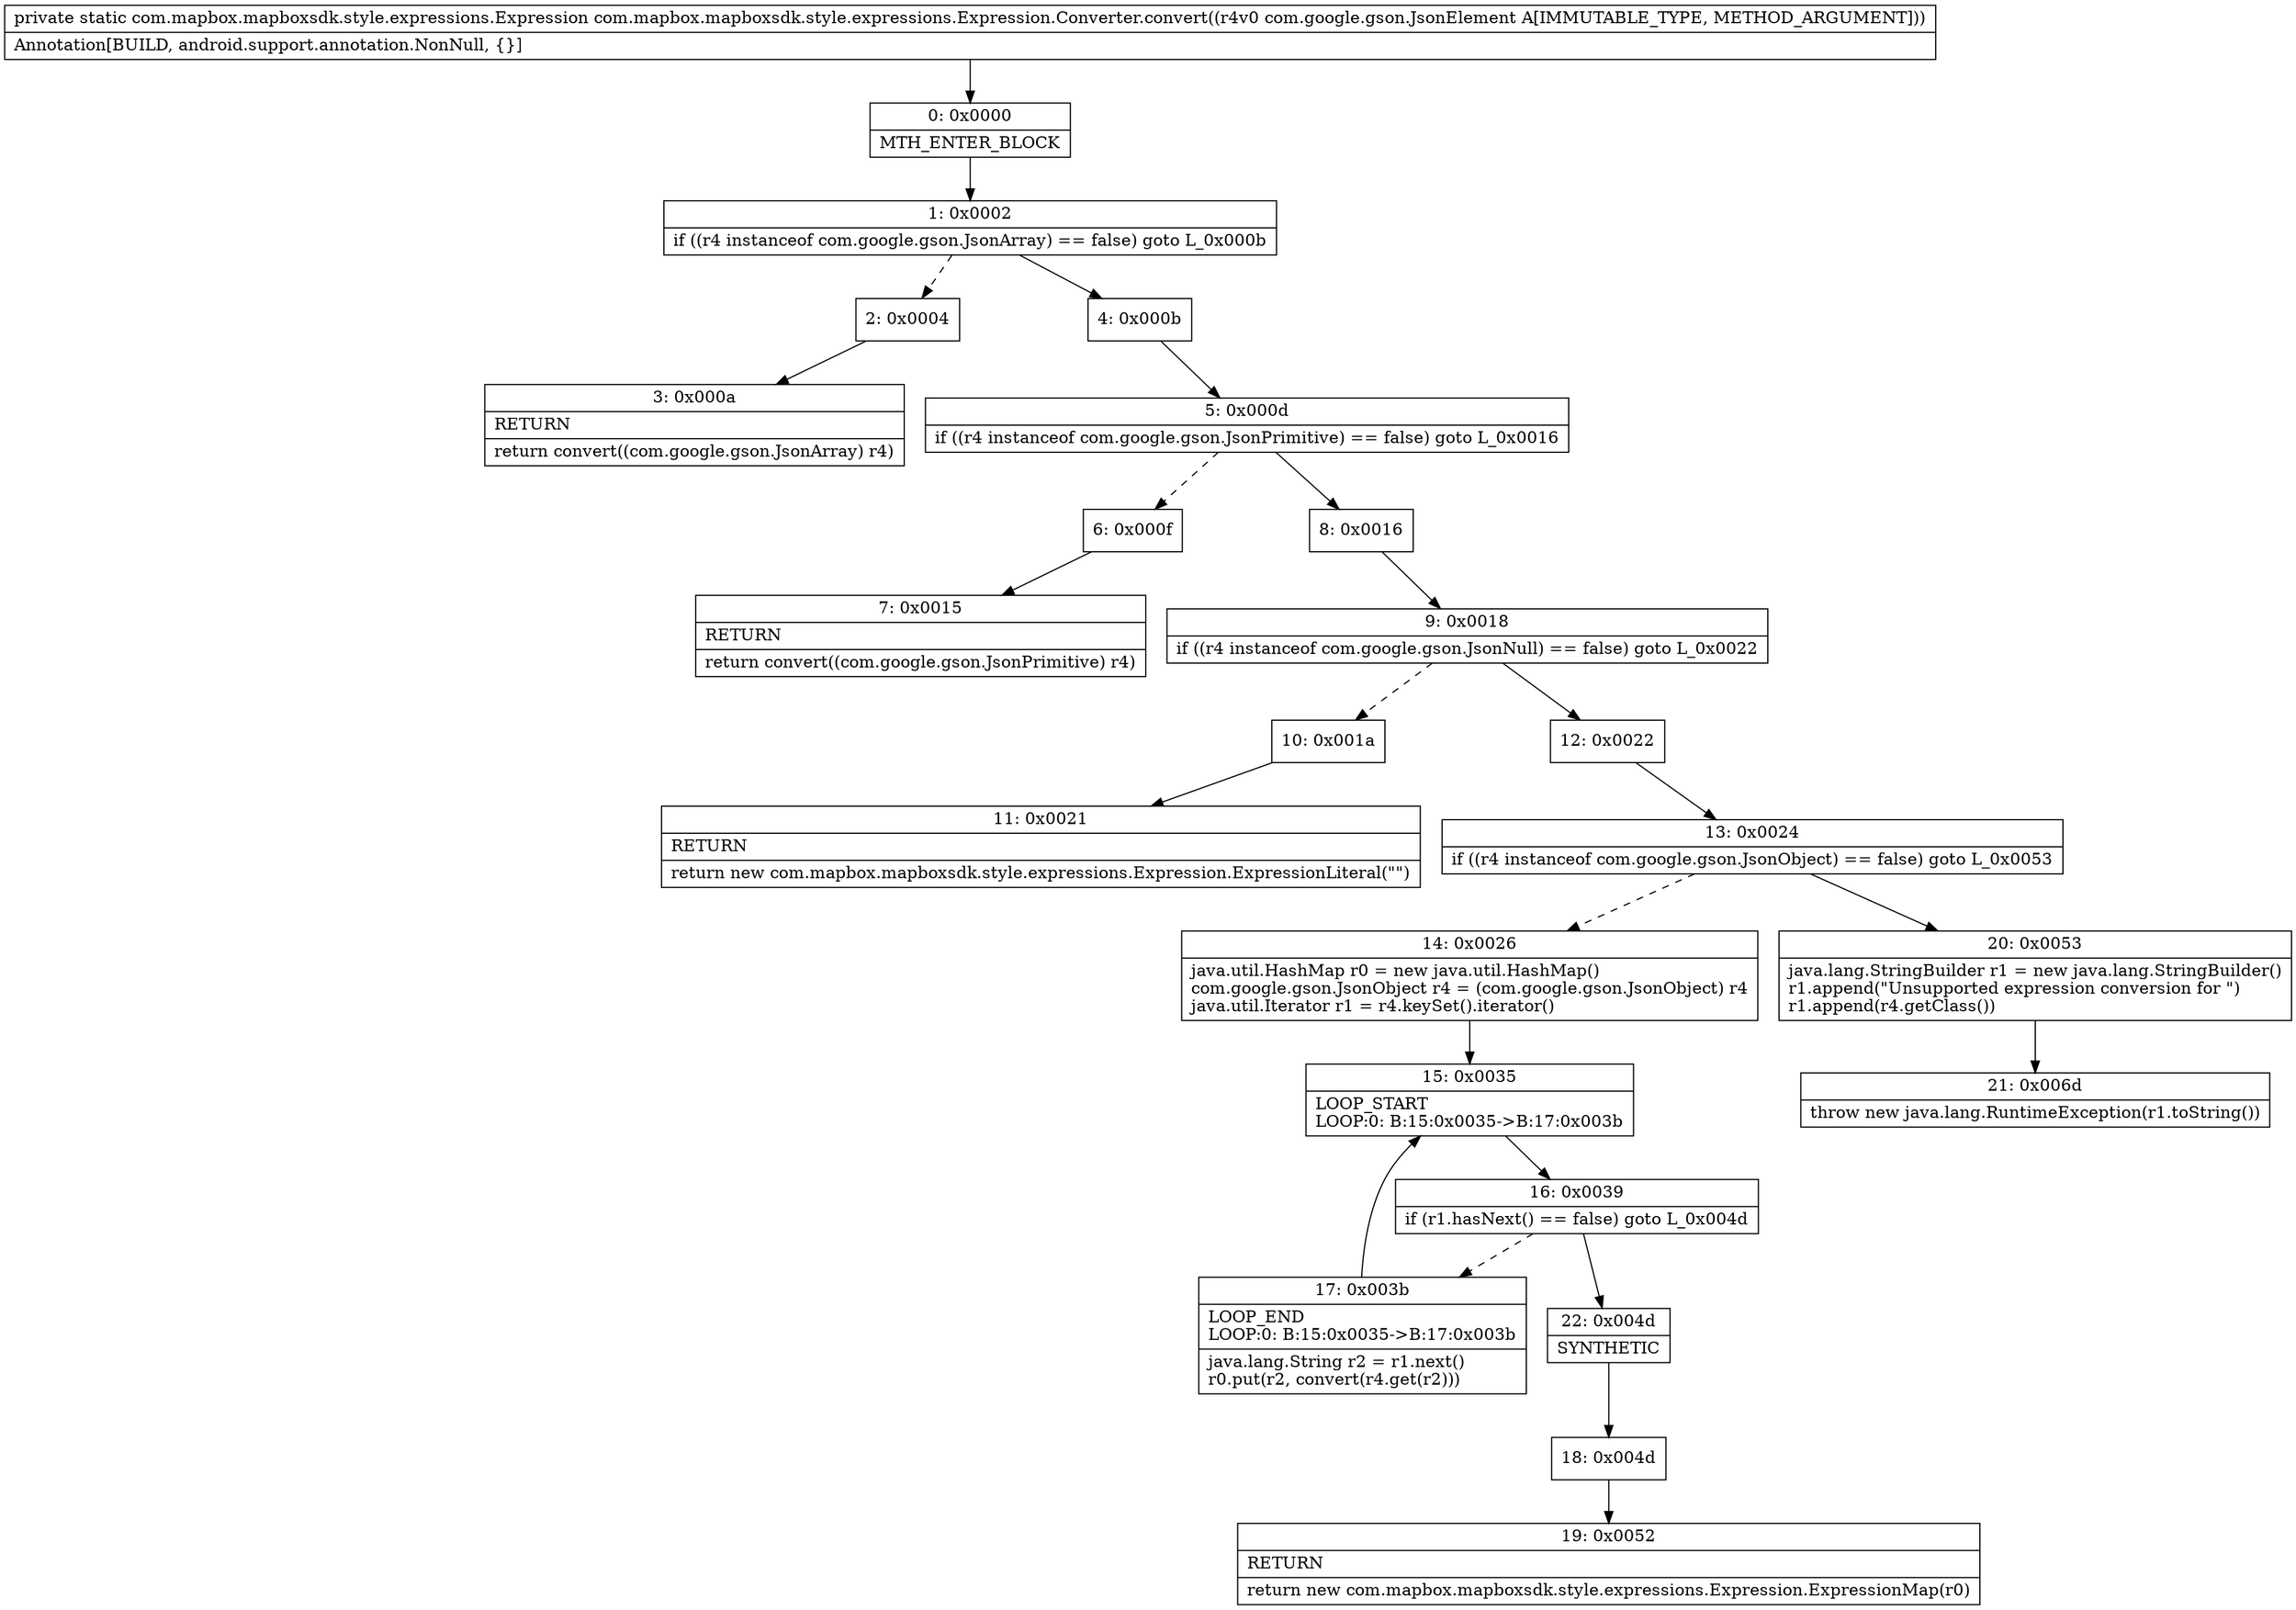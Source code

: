digraph "CFG forcom.mapbox.mapboxsdk.style.expressions.Expression.Converter.convert(Lcom\/google\/gson\/JsonElement;)Lcom\/mapbox\/mapboxsdk\/style\/expressions\/Expression;" {
Node_0 [shape=record,label="{0\:\ 0x0000|MTH_ENTER_BLOCK\l}"];
Node_1 [shape=record,label="{1\:\ 0x0002|if ((r4 instanceof com.google.gson.JsonArray) == false) goto L_0x000b\l}"];
Node_2 [shape=record,label="{2\:\ 0x0004}"];
Node_3 [shape=record,label="{3\:\ 0x000a|RETURN\l|return convert((com.google.gson.JsonArray) r4)\l}"];
Node_4 [shape=record,label="{4\:\ 0x000b}"];
Node_5 [shape=record,label="{5\:\ 0x000d|if ((r4 instanceof com.google.gson.JsonPrimitive) == false) goto L_0x0016\l}"];
Node_6 [shape=record,label="{6\:\ 0x000f}"];
Node_7 [shape=record,label="{7\:\ 0x0015|RETURN\l|return convert((com.google.gson.JsonPrimitive) r4)\l}"];
Node_8 [shape=record,label="{8\:\ 0x0016}"];
Node_9 [shape=record,label="{9\:\ 0x0018|if ((r4 instanceof com.google.gson.JsonNull) == false) goto L_0x0022\l}"];
Node_10 [shape=record,label="{10\:\ 0x001a}"];
Node_11 [shape=record,label="{11\:\ 0x0021|RETURN\l|return new com.mapbox.mapboxsdk.style.expressions.Expression.ExpressionLiteral(\"\")\l}"];
Node_12 [shape=record,label="{12\:\ 0x0022}"];
Node_13 [shape=record,label="{13\:\ 0x0024|if ((r4 instanceof com.google.gson.JsonObject) == false) goto L_0x0053\l}"];
Node_14 [shape=record,label="{14\:\ 0x0026|java.util.HashMap r0 = new java.util.HashMap()\lcom.google.gson.JsonObject r4 = (com.google.gson.JsonObject) r4\ljava.util.Iterator r1 = r4.keySet().iterator()\l}"];
Node_15 [shape=record,label="{15\:\ 0x0035|LOOP_START\lLOOP:0: B:15:0x0035\-\>B:17:0x003b\l}"];
Node_16 [shape=record,label="{16\:\ 0x0039|if (r1.hasNext() == false) goto L_0x004d\l}"];
Node_17 [shape=record,label="{17\:\ 0x003b|LOOP_END\lLOOP:0: B:15:0x0035\-\>B:17:0x003b\l|java.lang.String r2 = r1.next()\lr0.put(r2, convert(r4.get(r2)))\l}"];
Node_18 [shape=record,label="{18\:\ 0x004d}"];
Node_19 [shape=record,label="{19\:\ 0x0052|RETURN\l|return new com.mapbox.mapboxsdk.style.expressions.Expression.ExpressionMap(r0)\l}"];
Node_20 [shape=record,label="{20\:\ 0x0053|java.lang.StringBuilder r1 = new java.lang.StringBuilder()\lr1.append(\"Unsupported expression conversion for \")\lr1.append(r4.getClass())\l}"];
Node_21 [shape=record,label="{21\:\ 0x006d|throw new java.lang.RuntimeException(r1.toString())\l}"];
Node_22 [shape=record,label="{22\:\ 0x004d|SYNTHETIC\l}"];
MethodNode[shape=record,label="{private static com.mapbox.mapboxsdk.style.expressions.Expression com.mapbox.mapboxsdk.style.expressions.Expression.Converter.convert((r4v0 com.google.gson.JsonElement A[IMMUTABLE_TYPE, METHOD_ARGUMENT]))  | Annotation[BUILD, android.support.annotation.NonNull, \{\}]\l}"];
MethodNode -> Node_0;
Node_0 -> Node_1;
Node_1 -> Node_2[style=dashed];
Node_1 -> Node_4;
Node_2 -> Node_3;
Node_4 -> Node_5;
Node_5 -> Node_6[style=dashed];
Node_5 -> Node_8;
Node_6 -> Node_7;
Node_8 -> Node_9;
Node_9 -> Node_10[style=dashed];
Node_9 -> Node_12;
Node_10 -> Node_11;
Node_12 -> Node_13;
Node_13 -> Node_14[style=dashed];
Node_13 -> Node_20;
Node_14 -> Node_15;
Node_15 -> Node_16;
Node_16 -> Node_17[style=dashed];
Node_16 -> Node_22;
Node_17 -> Node_15;
Node_18 -> Node_19;
Node_20 -> Node_21;
Node_22 -> Node_18;
}

